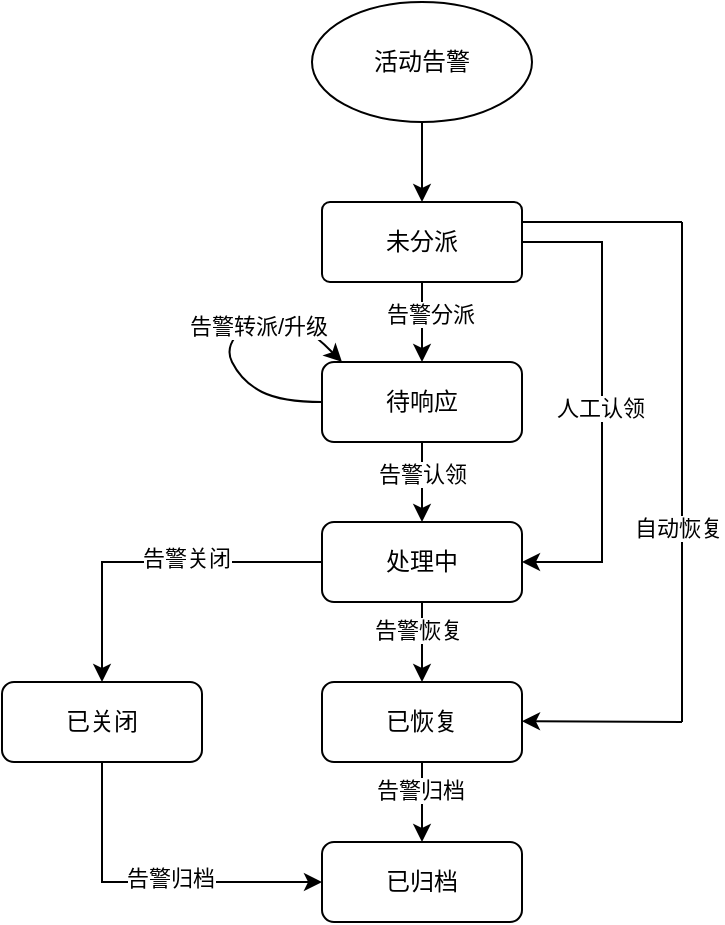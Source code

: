 <mxfile version="24.1.0" type="github">
  <diagram name="第 1 页" id="F7tv5th9oDEds87pdlls">
    <mxGraphModel dx="707" dy="412" grid="1" gridSize="10" guides="1" tooltips="1" connect="1" arrows="1" fold="1" page="1" pageScale="1" pageWidth="1169" pageHeight="1654" math="0" shadow="0">
      <root>
        <mxCell id="0" />
        <mxCell id="1" parent="0" />
        <mxCell id="p-WHjfo-FLwnzaZ-aeNB-7" value="" style="edgeStyle=orthogonalEdgeStyle;rounded=0;orthogonalLoop=1;jettySize=auto;html=1;" edge="1" parent="1" source="p-WHjfo-FLwnzaZ-aeNB-1" target="p-WHjfo-FLwnzaZ-aeNB-2">
          <mxGeometry relative="1" as="geometry" />
        </mxCell>
        <mxCell id="p-WHjfo-FLwnzaZ-aeNB-1" value="活动告警" style="ellipse;whiteSpace=wrap;html=1;" vertex="1" parent="1">
          <mxGeometry x="305" y="100" width="110" height="60" as="geometry" />
        </mxCell>
        <mxCell id="p-WHjfo-FLwnzaZ-aeNB-8" value="" style="edgeStyle=orthogonalEdgeStyle;rounded=0;orthogonalLoop=1;jettySize=auto;html=1;" edge="1" parent="1" source="p-WHjfo-FLwnzaZ-aeNB-2" target="p-WHjfo-FLwnzaZ-aeNB-3">
          <mxGeometry relative="1" as="geometry" />
        </mxCell>
        <mxCell id="p-WHjfo-FLwnzaZ-aeNB-12" value="告警分派" style="edgeLabel;html=1;align=center;verticalAlign=middle;resizable=0;points=[];" vertex="1" connectable="0" parent="p-WHjfo-FLwnzaZ-aeNB-8">
          <mxGeometry x="-0.2" y="4" relative="1" as="geometry">
            <mxPoint as="offset" />
          </mxGeometry>
        </mxCell>
        <mxCell id="p-WHjfo-FLwnzaZ-aeNB-23" style="edgeStyle=orthogonalEdgeStyle;rounded=0;orthogonalLoop=1;jettySize=auto;html=1;entryX=1;entryY=0.5;entryDx=0;entryDy=0;" edge="1" parent="1" source="p-WHjfo-FLwnzaZ-aeNB-2" target="p-WHjfo-FLwnzaZ-aeNB-4">
          <mxGeometry relative="1" as="geometry">
            <Array as="points">
              <mxPoint x="450" y="220" />
              <mxPoint x="450" y="380" />
            </Array>
          </mxGeometry>
        </mxCell>
        <mxCell id="p-WHjfo-FLwnzaZ-aeNB-24" value="人工认领" style="edgeLabel;html=1;align=center;verticalAlign=middle;resizable=0;points=[];" vertex="1" connectable="0" parent="p-WHjfo-FLwnzaZ-aeNB-23">
          <mxGeometry x="0.02" y="-1" relative="1" as="geometry">
            <mxPoint as="offset" />
          </mxGeometry>
        </mxCell>
        <mxCell id="p-WHjfo-FLwnzaZ-aeNB-2" value="未分派" style="rounded=1;whiteSpace=wrap;html=1;arcSize=10;" vertex="1" parent="1">
          <mxGeometry x="310" y="200" width="100" height="40" as="geometry" />
        </mxCell>
        <mxCell id="p-WHjfo-FLwnzaZ-aeNB-9" value="" style="edgeStyle=orthogonalEdgeStyle;rounded=0;orthogonalLoop=1;jettySize=auto;html=1;" edge="1" parent="1" source="p-WHjfo-FLwnzaZ-aeNB-3" target="p-WHjfo-FLwnzaZ-aeNB-4">
          <mxGeometry relative="1" as="geometry" />
        </mxCell>
        <mxCell id="p-WHjfo-FLwnzaZ-aeNB-13" value="告警认领" style="edgeLabel;html=1;align=center;verticalAlign=middle;resizable=0;points=[];" vertex="1" connectable="0" parent="p-WHjfo-FLwnzaZ-aeNB-9">
          <mxGeometry x="-0.2" relative="1" as="geometry">
            <mxPoint as="offset" />
          </mxGeometry>
        </mxCell>
        <mxCell id="p-WHjfo-FLwnzaZ-aeNB-3" value="待响应" style="rounded=1;whiteSpace=wrap;html=1;" vertex="1" parent="1">
          <mxGeometry x="310" y="280" width="100" height="40" as="geometry" />
        </mxCell>
        <mxCell id="p-WHjfo-FLwnzaZ-aeNB-10" value="" style="edgeStyle=orthogonalEdgeStyle;rounded=0;orthogonalLoop=1;jettySize=auto;html=1;" edge="1" parent="1" source="p-WHjfo-FLwnzaZ-aeNB-4" target="p-WHjfo-FLwnzaZ-aeNB-5">
          <mxGeometry relative="1" as="geometry" />
        </mxCell>
        <mxCell id="p-WHjfo-FLwnzaZ-aeNB-14" value="告警恢复" style="edgeLabel;html=1;align=center;verticalAlign=middle;resizable=0;points=[];" vertex="1" connectable="0" parent="p-WHjfo-FLwnzaZ-aeNB-10">
          <mxGeometry x="-0.3" y="-2" relative="1" as="geometry">
            <mxPoint as="offset" />
          </mxGeometry>
        </mxCell>
        <mxCell id="p-WHjfo-FLwnzaZ-aeNB-17" style="edgeStyle=orthogonalEdgeStyle;rounded=0;orthogonalLoop=1;jettySize=auto;html=1;" edge="1" parent="1" source="p-WHjfo-FLwnzaZ-aeNB-4" target="p-WHjfo-FLwnzaZ-aeNB-16">
          <mxGeometry relative="1" as="geometry" />
        </mxCell>
        <mxCell id="p-WHjfo-FLwnzaZ-aeNB-18" value="告警关闭" style="edgeLabel;html=1;align=center;verticalAlign=middle;resizable=0;points=[];" vertex="1" connectable="0" parent="p-WHjfo-FLwnzaZ-aeNB-17">
          <mxGeometry x="-0.2" y="-2" relative="1" as="geometry">
            <mxPoint as="offset" />
          </mxGeometry>
        </mxCell>
        <mxCell id="p-WHjfo-FLwnzaZ-aeNB-4" value="处理中" style="rounded=1;whiteSpace=wrap;html=1;" vertex="1" parent="1">
          <mxGeometry x="310" y="360" width="100" height="40" as="geometry" />
        </mxCell>
        <mxCell id="p-WHjfo-FLwnzaZ-aeNB-11" value="" style="edgeStyle=orthogonalEdgeStyle;rounded=0;orthogonalLoop=1;jettySize=auto;html=1;" edge="1" parent="1" source="p-WHjfo-FLwnzaZ-aeNB-5" target="p-WHjfo-FLwnzaZ-aeNB-6">
          <mxGeometry relative="1" as="geometry" />
        </mxCell>
        <mxCell id="p-WHjfo-FLwnzaZ-aeNB-15" value="告警归档" style="edgeLabel;html=1;align=center;verticalAlign=middle;resizable=0;points=[];" vertex="1" connectable="0" parent="p-WHjfo-FLwnzaZ-aeNB-11">
          <mxGeometry x="-0.3" y="-1" relative="1" as="geometry">
            <mxPoint as="offset" />
          </mxGeometry>
        </mxCell>
        <mxCell id="p-WHjfo-FLwnzaZ-aeNB-5" value="已恢复" style="rounded=1;whiteSpace=wrap;html=1;" vertex="1" parent="1">
          <mxGeometry x="310" y="440" width="100" height="40" as="geometry" />
        </mxCell>
        <mxCell id="p-WHjfo-FLwnzaZ-aeNB-6" value="已归档" style="rounded=1;whiteSpace=wrap;html=1;" vertex="1" parent="1">
          <mxGeometry x="310" y="520" width="100" height="40" as="geometry" />
        </mxCell>
        <mxCell id="p-WHjfo-FLwnzaZ-aeNB-19" style="edgeStyle=orthogonalEdgeStyle;rounded=0;orthogonalLoop=1;jettySize=auto;html=1;entryX=0;entryY=0.5;entryDx=0;entryDy=0;" edge="1" parent="1" source="p-WHjfo-FLwnzaZ-aeNB-16" target="p-WHjfo-FLwnzaZ-aeNB-6">
          <mxGeometry relative="1" as="geometry">
            <Array as="points">
              <mxPoint x="200" y="540" />
            </Array>
          </mxGeometry>
        </mxCell>
        <mxCell id="p-WHjfo-FLwnzaZ-aeNB-20" value="告警归档" style="edgeLabel;html=1;align=center;verticalAlign=middle;resizable=0;points=[];" vertex="1" connectable="0" parent="p-WHjfo-FLwnzaZ-aeNB-19">
          <mxGeometry x="0.106" y="2" relative="1" as="geometry">
            <mxPoint as="offset" />
          </mxGeometry>
        </mxCell>
        <mxCell id="p-WHjfo-FLwnzaZ-aeNB-16" value="已关闭" style="rounded=1;whiteSpace=wrap;html=1;" vertex="1" parent="1">
          <mxGeometry x="150" y="440" width="100" height="40" as="geometry" />
        </mxCell>
        <mxCell id="p-WHjfo-FLwnzaZ-aeNB-21" value="" style="curved=1;endArrow=classic;html=1;rounded=0;exitX=0;exitY=0.75;exitDx=0;exitDy=0;entryX=0.1;entryY=0;entryDx=0;entryDy=0;entryPerimeter=0;" edge="1" parent="1" target="p-WHjfo-FLwnzaZ-aeNB-3">
          <mxGeometry width="50" height="50" relative="1" as="geometry">
            <mxPoint x="310" y="300" as="sourcePoint" />
            <mxPoint x="310" y="270" as="targetPoint" />
            <Array as="points">
              <mxPoint x="290" y="300" />
              <mxPoint x="270" y="290" />
              <mxPoint x="260" y="270" />
              <mxPoint x="290" y="250" />
            </Array>
          </mxGeometry>
        </mxCell>
        <mxCell id="p-WHjfo-FLwnzaZ-aeNB-22" value="告警转派/升级" style="edgeLabel;html=1;align=center;verticalAlign=middle;resizable=0;points=[];" vertex="1" connectable="0" parent="p-WHjfo-FLwnzaZ-aeNB-21">
          <mxGeometry x="0.181" y="-3" relative="1" as="geometry">
            <mxPoint as="offset" />
          </mxGeometry>
        </mxCell>
        <mxCell id="p-WHjfo-FLwnzaZ-aeNB-25" value="" style="endArrow=none;html=1;rounded=0;" edge="1" parent="1">
          <mxGeometry width="50" height="50" relative="1" as="geometry">
            <mxPoint x="410" y="210" as="sourcePoint" />
            <mxPoint x="490" y="210" as="targetPoint" />
          </mxGeometry>
        </mxCell>
        <mxCell id="p-WHjfo-FLwnzaZ-aeNB-27" value="" style="endArrow=none;html=1;rounded=0;" edge="1" parent="1">
          <mxGeometry width="50" height="50" relative="1" as="geometry">
            <mxPoint x="490" y="460" as="sourcePoint" />
            <mxPoint x="490" y="210" as="targetPoint" />
          </mxGeometry>
        </mxCell>
        <mxCell id="p-WHjfo-FLwnzaZ-aeNB-29" value="自动恢复" style="edgeLabel;html=1;align=center;verticalAlign=middle;resizable=0;points=[];" vertex="1" connectable="0" parent="p-WHjfo-FLwnzaZ-aeNB-27">
          <mxGeometry x="-0.22" y="2" relative="1" as="geometry">
            <mxPoint as="offset" />
          </mxGeometry>
        </mxCell>
        <mxCell id="p-WHjfo-FLwnzaZ-aeNB-28" value="" style="endArrow=classic;html=1;rounded=0;" edge="1" parent="1">
          <mxGeometry width="50" height="50" relative="1" as="geometry">
            <mxPoint x="490" y="460" as="sourcePoint" />
            <mxPoint x="410" y="459.63" as="targetPoint" />
          </mxGeometry>
        </mxCell>
      </root>
    </mxGraphModel>
  </diagram>
</mxfile>
